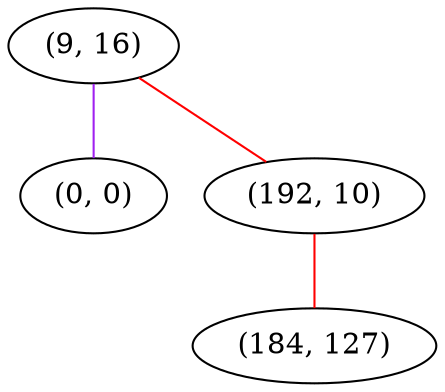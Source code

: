graph "" {
"(9, 16)";
"(0, 0)";
"(192, 10)";
"(184, 127)";
"(9, 16)" -- "(0, 0)"  [color=purple, key=0, weight=4];
"(9, 16)" -- "(192, 10)"  [color=red, key=0, weight=1];
"(192, 10)" -- "(184, 127)"  [color=red, key=0, weight=1];
}
